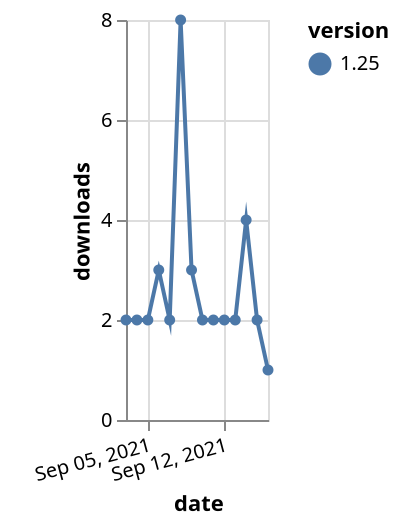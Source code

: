 {"$schema": "https://vega.github.io/schema/vega-lite/v5.json", "description": "A simple bar chart with embedded data.", "data": {"values": [{"date": "2021-09-03", "total": 3055, "delta": 2, "version": "1.25"}, {"date": "2021-09-04", "total": 3057, "delta": 2, "version": "1.25"}, {"date": "2021-09-05", "total": 3059, "delta": 2, "version": "1.25"}, {"date": "2021-09-06", "total": 3062, "delta": 3, "version": "1.25"}, {"date": "2021-09-07", "total": 3064, "delta": 2, "version": "1.25"}, {"date": "2021-09-08", "total": 3072, "delta": 8, "version": "1.25"}, {"date": "2021-09-09", "total": 3075, "delta": 3, "version": "1.25"}, {"date": "2021-09-10", "total": 3077, "delta": 2, "version": "1.25"}, {"date": "2021-09-11", "total": 3079, "delta": 2, "version": "1.25"}, {"date": "2021-09-12", "total": 3081, "delta": 2, "version": "1.25"}, {"date": "2021-09-13", "total": 3083, "delta": 2, "version": "1.25"}, {"date": "2021-09-14", "total": 3087, "delta": 4, "version": "1.25"}, {"date": "2021-09-15", "total": 3089, "delta": 2, "version": "1.25"}, {"date": "2021-09-16", "total": 3090, "delta": 1, "version": "1.25"}]}, "width": "container", "mark": {"type": "line", "point": {"filled": true}}, "encoding": {"x": {"field": "date", "type": "temporal", "timeUnit": "yearmonthdate", "title": "date", "axis": {"labelAngle": -15}}, "y": {"field": "delta", "type": "quantitative", "title": "downloads"}, "color": {"field": "version", "type": "nominal"}, "tooltip": {"field": "delta"}}}